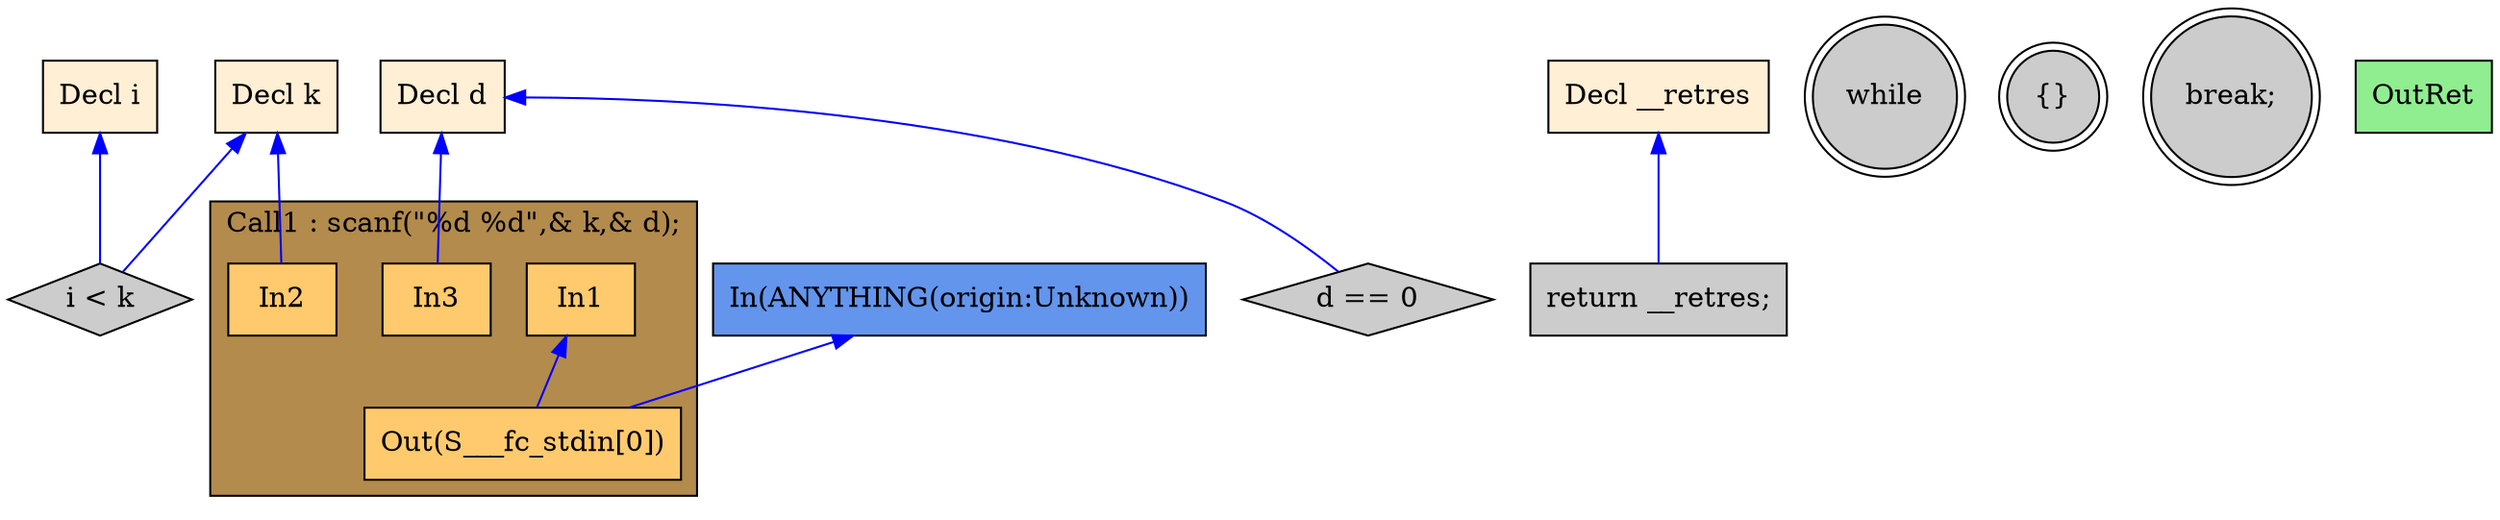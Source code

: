 digraph G {
  rankdir=TB;
  node [style="filled", ];
  2 [label="Decl k", fillcolor="#FFEFD5", shape=box, ];
  3 [label="Decl d", fillcolor="#FFEFD5", shape=box, ];
  4 [label="Decl i", fillcolor="#FFEFD5", shape=box, ];
  5 [label="Decl __retres", fillcolor="#FFEFD5", shape=box, ];
  7 [label="In1", fillcolor="#FFCA6E", shape=box, ];
  8 [label="In2", fillcolor="#FFCA6E", shape=box, ];
  9 [label="In3", fillcolor="#FFCA6E", shape=box, ];
  10 [label="Out(S___fc_stdin[0])", fillcolor="#FFCA6E", shape=box, ];
  11 [label="d == 0", fillcolor="#CCCCCC", shape=diamond, ];
  12 [label="while", fillcolor="#CCCCCC", shape=doublecircle, ];
  13 [label="i < k", fillcolor="#CCCCCC", shape=diamond, ];
  14 [label="{}", fillcolor="#CCCCCC", shape=doublecircle, ];
  15 [label="break;", fillcolor="#CCCCCC", shape=doublecircle, ];
  16 [label="return __retres;", fillcolor="#CCCCCC", shape=box, ];
  17 [label="OutRet", fillcolor="#90EE90", shape=box, ];
  18 [label="In(ANYTHING(origin:Unknown))", fillcolor="#6495ED", shape=box, ];
  
  subgraph cluster_Call1 { label="Call1 : scanf(\"%d %d\",& k,& d);";
                           fillcolor="#B38B4D"; style="filled"; 10;9;8;7;
     };
  
  edge [dir=back, ];
  2 -> 8 [color="#0000FF", ];
  3 -> 9 [color="#0000FF", ];
  7 -> 10 [color="#0000FF", ];
  18 -> 10 [color="#0000FF", ];
  3 -> 11 [color="#0000FF", ];
  2 -> 13 [color="#0000FF", ];
  4 -> 13 [color="#0000FF", ];
  5 -> 16 [color="#0000FF", ];
  
  }